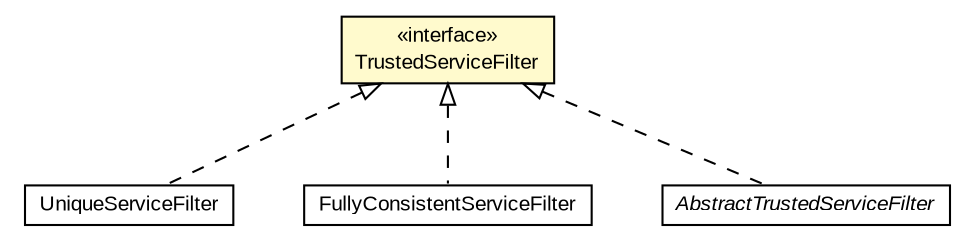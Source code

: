 #!/usr/local/bin/dot
#
# Class diagram 
# Generated by UMLGraph version R5_6-24-gf6e263 (http://www.umlgraph.org/)
#

digraph G {
	edge [fontname="arial",fontsize=10,labelfontname="arial",labelfontsize=10];
	node [fontname="arial",fontsize=10,shape=plaintext];
	nodesep=0.25;
	ranksep=0.5;
	// eu.europa.esig.dss.validation.process.qualification.trust.filter.UniqueServiceFilter
	c742533 [label=<<table title="eu.europa.esig.dss.validation.process.qualification.trust.filter.UniqueServiceFilter" border="0" cellborder="1" cellspacing="0" cellpadding="2" port="p" href="./UniqueServiceFilter.html">
		<tr><td><table border="0" cellspacing="0" cellpadding="1">
<tr><td align="center" balign="center"> UniqueServiceFilter </td></tr>
		</table></td></tr>
		</table>>, URL="./UniqueServiceFilter.html", fontname="arial", fontcolor="black", fontsize=10.0];
	// eu.europa.esig.dss.validation.process.qualification.trust.filter.TrustedServiceFilter
	c742535 [label=<<table title="eu.europa.esig.dss.validation.process.qualification.trust.filter.TrustedServiceFilter" border="0" cellborder="1" cellspacing="0" cellpadding="2" port="p" bgcolor="lemonChiffon" href="./TrustedServiceFilter.html">
		<tr><td><table border="0" cellspacing="0" cellpadding="1">
<tr><td align="center" balign="center"> &#171;interface&#187; </td></tr>
<tr><td align="center" balign="center"> TrustedServiceFilter </td></tr>
		</table></td></tr>
		</table>>, URL="./TrustedServiceFilter.html", fontname="arial", fontcolor="black", fontsize=10.0];
	// eu.europa.esig.dss.validation.process.qualification.trust.filter.FullyConsistentServiceFilter
	c742540 [label=<<table title="eu.europa.esig.dss.validation.process.qualification.trust.filter.FullyConsistentServiceFilter" border="0" cellborder="1" cellspacing="0" cellpadding="2" port="p" href="./FullyConsistentServiceFilter.html">
		<tr><td><table border="0" cellspacing="0" cellpadding="1">
<tr><td align="center" balign="center"> FullyConsistentServiceFilter </td></tr>
		</table></td></tr>
		</table>>, URL="./FullyConsistentServiceFilter.html", fontname="arial", fontcolor="black", fontsize=10.0];
	// eu.europa.esig.dss.validation.process.qualification.trust.filter.AbstractTrustedServiceFilter
	c742542 [label=<<table title="eu.europa.esig.dss.validation.process.qualification.trust.filter.AbstractTrustedServiceFilter" border="0" cellborder="1" cellspacing="0" cellpadding="2" port="p" href="./AbstractTrustedServiceFilter.html">
		<tr><td><table border="0" cellspacing="0" cellpadding="1">
<tr><td align="center" balign="center"><font face="arial italic"> AbstractTrustedServiceFilter </font></td></tr>
		</table></td></tr>
		</table>>, URL="./AbstractTrustedServiceFilter.html", fontname="arial", fontcolor="black", fontsize=10.0];
	//eu.europa.esig.dss.validation.process.qualification.trust.filter.UniqueServiceFilter implements eu.europa.esig.dss.validation.process.qualification.trust.filter.TrustedServiceFilter
	c742535:p -> c742533:p [dir=back,arrowtail=empty,style=dashed];
	//eu.europa.esig.dss.validation.process.qualification.trust.filter.FullyConsistentServiceFilter implements eu.europa.esig.dss.validation.process.qualification.trust.filter.TrustedServiceFilter
	c742535:p -> c742540:p [dir=back,arrowtail=empty,style=dashed];
	//eu.europa.esig.dss.validation.process.qualification.trust.filter.AbstractTrustedServiceFilter implements eu.europa.esig.dss.validation.process.qualification.trust.filter.TrustedServiceFilter
	c742535:p -> c742542:p [dir=back,arrowtail=empty,style=dashed];
}

